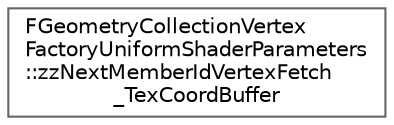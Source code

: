 digraph "Graphical Class Hierarchy"
{
 // INTERACTIVE_SVG=YES
 // LATEX_PDF_SIZE
  bgcolor="transparent";
  edge [fontname=Helvetica,fontsize=10,labelfontname=Helvetica,labelfontsize=10];
  node [fontname=Helvetica,fontsize=10,shape=box,height=0.2,width=0.4];
  rankdir="LR";
  Node0 [id="Node000000",label="FGeometryCollectionVertex\lFactoryUniformShaderParameters\l::zzNextMemberIdVertexFetch\l_TexCoordBuffer",height=0.2,width=0.4,color="grey40", fillcolor="white", style="filled",URL="$d8/d37/structFGeometryCollectionVertexFactoryUniformShaderParameters_1_1zzNextMemberIdVertexFetch__TexCoordBuffer.html",tooltip=" "];
}
